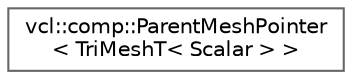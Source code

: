 digraph "Graphical Class Hierarchy"
{
 // LATEX_PDF_SIZE
  bgcolor="transparent";
  edge [fontname=Helvetica,fontsize=10,labelfontname=Helvetica,labelfontsize=10];
  node [fontname=Helvetica,fontsize=10,shape=box,height=0.2,width=0.4];
  rankdir="LR";
  Node0 [label="vcl::comp::ParentMeshPointer\l\< TriMeshT\< Scalar \> \>",height=0.2,width=0.4,color="grey40", fillcolor="white", style="filled",URL="$classvcl_1_1comp_1_1ParentMeshPointer.html",tooltip=" "];
}
